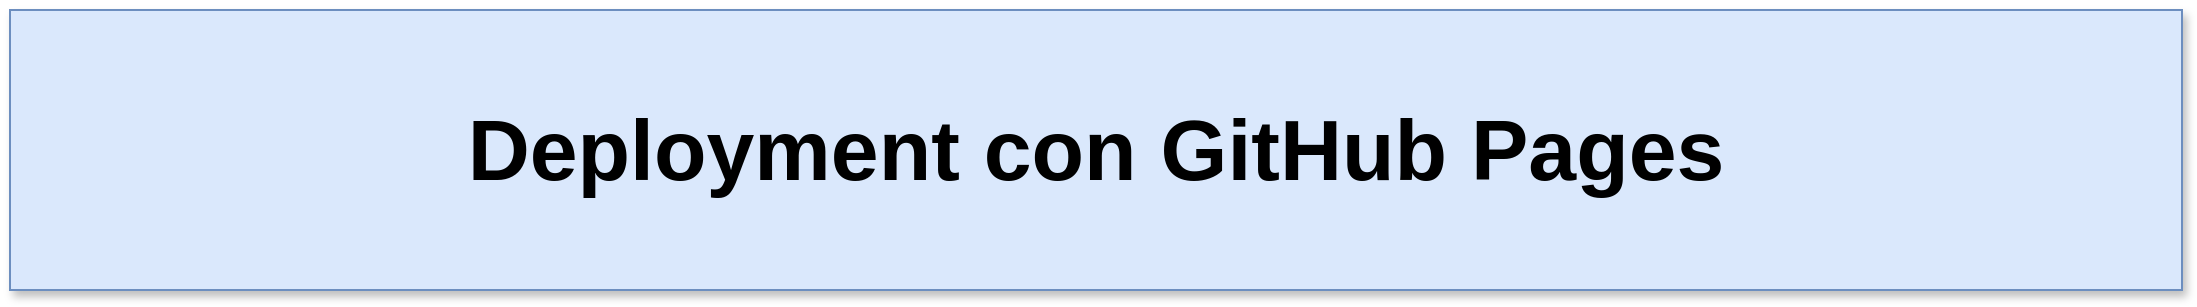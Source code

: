 <mxfile version="14.1.8" type="device" pages="4"><diagram id="hD3O90HdkTA4cO741P70" name="intro-1"><mxGraphModel dx="1398" dy="2106" grid="1" gridSize="10" guides="1" tooltips="1" connect="1" arrows="1" fold="1" page="1" pageScale="1" pageWidth="850" pageHeight="1400" math="0" shadow="0"><root><mxCell id="0"/><mxCell id="1" parent="0"/><mxCell id="wElGDZaeVAgzbxLIF-cZ-1" value="Deployment con GitHub Pages" style="rounded=0;whiteSpace=wrap;html=1;shadow=1;fontSize=43;fillColor=#dae8fc;strokeColor=#6c8ebf;fontStyle=1;" parent="1" vertex="1"><mxGeometry x="180" y="-70" width="1086" height="140" as="geometry"/></mxCell></root></mxGraphModel></diagram><diagram id="FbP-VsHVd_2Ik6Df_O-n" name="steps-2"><mxGraphModel dx="1398" dy="706" grid="1" gridSize="10" guides="1" tooltips="1" connect="1" arrows="1" fold="1" page="1" pageScale="1" pageWidth="850" pageHeight="1400" math="0" shadow="0"><root><mxCell id="raNkYxng2s4MoTEWjpk8-0"/><mxCell id="raNkYxng2s4MoTEWjpk8-1" parent="raNkYxng2s4MoTEWjpk8-0"/><mxCell id="cE2OAt3W0oe8wn831Dwi-0" value="Pasos usando Git/Github" style="rounded=0;whiteSpace=wrap;html=1;shadow=1;fontSize=43;fillColor=#dae8fc;strokeColor=#6c8ebf;fontStyle=1;" parent="raNkYxng2s4MoTEWjpk8-1" vertex="1"><mxGeometry x="180" y="30" width="1086" height="100" as="geometry"/></mxCell><mxCell id="m51b_JMxjoXLZzamOo-g-0" value="&lt;font style=&quot;font-size: 30px ; font-weight: normal&quot;&gt;Crea un repositorio en Github&lt;/font&gt;" style="rounded=0;whiteSpace=wrap;html=1;shadow=1;fontSize=43;fontStyle=1;" parent="raNkYxng2s4MoTEWjpk8-1" vertex="1"><mxGeometry x="180" y="150" width="1086" height="100" as="geometry"/></mxCell><mxCell id="m51b_JMxjoXLZzamOo-g-1" value="&lt;font style=&quot;font-size: 30px ; font-weight: normal&quot;&gt;En tu computadora inicializa un proyecto en React (CRA)&lt;/font&gt;" style="rounded=0;whiteSpace=wrap;html=1;shadow=1;fontSize=43;fontStyle=1;" parent="raNkYxng2s4MoTEWjpk8-1" vertex="1"><mxGeometry x="180" y="270" width="1086" height="100" as="geometry"/></mxCell><mxCell id="OHMMkiFFWpfiRTitAngS-0" value="&lt;span style=&quot;font-size: 30px ; font-weight: 400&quot;&gt;Empuja el código (prueba rápida)&lt;/span&gt;" style="rounded=0;whiteSpace=wrap;html=1;shadow=1;fontSize=43;fontStyle=1;" parent="raNkYxng2s4MoTEWjpk8-1" vertex="1"><mxGeometry x="180" y="390" width="1086" height="100" as="geometry"/></mxCell><mxCell id="OHMMkiFFWpfiRTitAngS-1" value="&lt;span style=&quot;font-size: 30px ; font-weight: 400&quot;&gt;Configura CI/CD usando Github Actions&lt;/span&gt;" style="rounded=0;whiteSpace=wrap;html=1;shadow=1;fontSize=43;fontStyle=1;fillColor=#fff2cc;strokeColor=#d6b656;" parent="raNkYxng2s4MoTEWjpk8-1" vertex="1"><mxGeometry x="180" y="510" width="1086" height="100" as="geometry"/></mxCell><mxCell id="HnoGJgU-cxdv8DPcj-Lf-0" value="CI = Continuous Integration" style="text;html=1;strokeColor=none;fillColor=none;align=center;verticalAlign=middle;whiteSpace=wrap;rounded=0;fontSize=27;fontColor=#4D4D4D;" parent="raNkYxng2s4MoTEWjpk8-1" vertex="1"><mxGeometry x="310" y="630" width="390" height="30" as="geometry"/></mxCell><mxCell id="HnoGJgU-cxdv8DPcj-Lf-1" value="CD = Continuous Deployment" style="text;html=1;strokeColor=none;fillColor=none;align=center;verticalAlign=middle;whiteSpace=wrap;rounded=0;fontSize=27;fontColor=#4D4D4D;" parent="raNkYxng2s4MoTEWjpk8-1" vertex="1"><mxGeometry x="750" y="630" width="390" height="30" as="geometry"/></mxCell></root></mxGraphModel></diagram><diagram id="776f3RUewLXEVBtuqLPy" name="actions-3"><mxGraphModel dx="1398" dy="706" grid="1" gridSize="10" guides="1" tooltips="1" connect="1" arrows="1" fold="1" page="1" pageScale="1" pageWidth="850" pageHeight="1400" math="0" shadow="0"><root><mxCell id="ZrjTeLcv3vlnJAu19SfJ-0"/><mxCell id="ZrjTeLcv3vlnJAu19SfJ-1" parent="ZrjTeLcv3vlnJAu19SfJ-0"/><mxCell id="b8J5T7q3KTl9NjUpcruL-17" style="edgeStyle=orthogonalEdgeStyle;rounded=0;orthogonalLoop=1;jettySize=auto;html=1;entryX=-0.005;entryY=0.298;entryDx=0;entryDy=0;fontSize=27;fontColor=#4D4D4D;entryPerimeter=0;" parent="ZrjTeLcv3vlnJAu19SfJ-1" source="b8J5T7q3KTl9NjUpcruL-1" target="b8J5T7q3KTl9NjUpcruL-7" edge="1"><mxGeometry relative="1" as="geometry"/></mxCell><mxCell id="b8J5T7q3KTl9NjUpcruL-1" value="Push" style="rounded=0;whiteSpace=wrap;html=1;fontSize=27;fontColor=#333333;align=center;fillColor=#f5f5f5;strokeColor=#666666;fontStyle=2" parent="ZrjTeLcv3vlnJAu19SfJ-1" vertex="1"><mxGeometry x="270" y="330" width="380" height="60" as="geometry"/></mxCell><mxCell id="b8J5T7q3KTl9NjUpcruL-2" value="Eventos" style="text;html=1;strokeColor=none;fillColor=none;align=center;verticalAlign=middle;whiteSpace=wrap;rounded=0;fontSize=30;fontColor=#4D4D4D;fontStyle=2" parent="ZrjTeLcv3vlnJAu19SfJ-1" vertex="1"><mxGeometry x="395" y="280" width="130" height="40" as="geometry"/></mxCell><mxCell id="b8J5T7q3KTl9NjUpcruL-13" style="edgeStyle=orthogonalEdgeStyle;rounded=0;orthogonalLoop=1;jettySize=auto;html=1;exitX=1;exitY=0.5;exitDx=0;exitDy=0;fontSize=27;fontColor=#4D4D4D;" parent="ZrjTeLcv3vlnJAu19SfJ-1" source="b8J5T7q3KTl9NjUpcruL-3" edge="1"><mxGeometry relative="1" as="geometry"><mxPoint x="740" y="360" as="targetPoint"/></mxGeometry></mxCell><mxCell id="b8J5T7q3KTl9NjUpcruL-3" value="Pull Request" style="rounded=0;whiteSpace=wrap;html=1;fontSize=27;fontColor=#333333;align=center;fillColor=#f5f5f5;strokeColor=#666666;fontStyle=2" parent="ZrjTeLcv3vlnJAu19SfJ-1" vertex="1"><mxGeometry x="270" y="390" width="380" height="60" as="geometry"/></mxCell><mxCell id="b8J5T7q3KTl9NjUpcruL-14" style="edgeStyle=orthogonalEdgeStyle;rounded=0;orthogonalLoop=1;jettySize=auto;html=1;exitX=1;exitY=0.5;exitDx=0;exitDy=0;fontSize=27;fontColor=#4D4D4D;" parent="ZrjTeLcv3vlnJAu19SfJ-1" source="b8J5T7q3KTl9NjUpcruL-4" edge="1"><mxGeometry relative="1" as="geometry"><mxPoint x="740" y="420" as="targetPoint"/></mxGeometry></mxCell><mxCell id="b8J5T7q3KTl9NjUpcruL-4" value="Fork" style="rounded=0;whiteSpace=wrap;html=1;fontSize=27;fontColor=#333333;align=center;fillColor=#f5f5f5;strokeColor=#666666;fontStyle=2" parent="ZrjTeLcv3vlnJAu19SfJ-1" vertex="1"><mxGeometry x="270" y="450" width="380" height="60" as="geometry"/></mxCell><mxCell id="b8J5T7q3KTl9NjUpcruL-16" style="edgeStyle=orthogonalEdgeStyle;rounded=0;orthogonalLoop=1;jettySize=auto;html=1;fontSize=27;fontColor=#4D4D4D;" parent="ZrjTeLcv3vlnJAu19SfJ-1" source="b8J5T7q3KTl9NjUpcruL-5" edge="1"><mxGeometry relative="1" as="geometry"><mxPoint x="740" y="480" as="targetPoint"/></mxGeometry></mxCell><mxCell id="b8J5T7q3KTl9NjUpcruL-5" value="Issues" style="rounded=0;whiteSpace=wrap;html=1;fontSize=27;fontColor=#333333;align=center;fillColor=#f5f5f5;strokeColor=#666666;fontStyle=2" parent="ZrjTeLcv3vlnJAu19SfJ-1" vertex="1"><mxGeometry x="270" y="510" width="380" height="60" as="geometry"/></mxCell><mxCell id="b8J5T7q3KTl9NjUpcruL-6" value="¡Muchos más...!" style="rounded=0;whiteSpace=wrap;html=1;fontSize=27;fontColor=#333333;align=center;fillColor=#f5f5f5;strokeColor=#666666;fontStyle=2" parent="ZrjTeLcv3vlnJAu19SfJ-1" vertex="1"><mxGeometry x="270" y="570" width="380" height="60" as="geometry"/></mxCell><mxCell id="b8J5T7q3KTl9NjUpcruL-7" value="" style="rounded=0;whiteSpace=wrap;html=1;fontSize=27;fontColor=#4D4D4D;align=center;" parent="ZrjTeLcv3vlnJAu19SfJ-1" vertex="1"><mxGeometry x="800" y="240" width="560" height="400" as="geometry"/></mxCell><mxCell id="b8J5T7q3KTl9NjUpcruL-8" value="&lt;span style=&quot;color: rgb(0, 0, 0); font-size: 33px; font-weight: 700;&quot;&gt;Repositorio en Github&lt;/span&gt;" style="rounded=0;whiteSpace=wrap;html=1;fontSize=33;fontColor=#4D4D4D;align=center;" parent="ZrjTeLcv3vlnJAu19SfJ-1" vertex="1"><mxGeometry x="800" y="240" width="560" height="60" as="geometry"/></mxCell><mxCell id="b8J5T7q3KTl9NjUpcruL-11" style="edgeStyle=orthogonalEdgeStyle;rounded=0;orthogonalLoop=1;jettySize=auto;html=1;entryX=0.5;entryY=0;entryDx=0;entryDy=0;fontSize=27;fontColor=#4D4D4D;" parent="ZrjTeLcv3vlnJAu19SfJ-1" source="b8J5T7q3KTl9NjUpcruL-9" target="b8J5T7q3KTl9NjUpcruL-10" edge="1"><mxGeometry relative="1" as="geometry"/></mxCell><mxCell id="b8J5T7q3KTl9NjUpcruL-9" value="¡Ocurrió un evento!" style="rounded=0;whiteSpace=wrap;html=1;fontSize=27;align=center;fillColor=#d5e8d4;strokeColor=#82b366;fontStyle=1" parent="ZrjTeLcv3vlnJAu19SfJ-1" vertex="1"><mxGeometry x="830" y="330" width="500" height="60" as="geometry"/></mxCell><mxCell id="b8J5T7q3KTl9NjUpcruL-10" value="Corre todos los flujos de trabajo relacionados con ese evento" style="rounded=0;whiteSpace=wrap;html=1;fontSize=27;align=center;fillColor=#d5e8d4;strokeColor=#82b366;fontStyle=1" parent="ZrjTeLcv3vlnJAu19SfJ-1" vertex="1"><mxGeometry x="830" y="450" width="500" height="100" as="geometry"/></mxCell></root></mxGraphModel></diagram><diagram id="2Q_tTIFP-I_auCCW7hiG" name="workflow-4"><mxGraphModel dx="1398" dy="706" grid="1" gridSize="10" guides="1" tooltips="1" connect="1" arrows="1" fold="1" page="1" pageScale="1" pageWidth="850" pageHeight="1400" math="0" shadow="0"><root><mxCell id="PJVAkAWZ0GZJSjKEnBDP-0"/><mxCell id="PJVAkAWZ0GZJSjKEnBDP-1" parent="PJVAkAWZ0GZJSjKEnBDP-0"/><mxCell id="WHl7I_p35cz3Ob8pxs7O-1" value="" style="rounded=0;whiteSpace=wrap;html=1;" parent="PJVAkAWZ0GZJSjKEnBDP-1" vertex="1"><mxGeometry x="380" y="90" width="940" height="590" as="geometry"/></mxCell><mxCell id="WHl7I_p35cz3Ob8pxs7O-2" value="Flujo de trabajo para hacer deploy de nuestra app en React" style="rounded=0;whiteSpace=wrap;html=1;fontSize=32;fontStyle=1" parent="PJVAkAWZ0GZJSjKEnBDP-1" vertex="1"><mxGeometry x="380" y="90" width="940" height="60" as="geometry"/></mxCell><mxCell id="WHl7I_p35cz3Ob8pxs7O-10" style="edgeStyle=orthogonalEdgeStyle;rounded=0;orthogonalLoop=1;jettySize=auto;html=1;entryX=0.5;entryY=0;entryDx=0;entryDy=0;fontSize=22;" parent="PJVAkAWZ0GZJSjKEnBDP-1" source="WHl7I_p35cz3Ob8pxs7O-3" target="WHl7I_p35cz3Ob8pxs7O-6" edge="1"><mxGeometry relative="1" as="geometry"/></mxCell><mxCell id="WHl7I_p35cz3Ob8pxs7O-3" value="Cuando el código sea empujado a la rama 'main'&lt;br style=&quot;font-size: 26px;&quot;&gt;y&lt;br style=&quot;font-size: 26px;&quot;&gt;el commit contenga cambios en la raíz del proyecto." style="rounded=0;whiteSpace=wrap;html=1;fontSize=26;fillColor=#dae8fc;strokeColor=#6c8ebf;fontStyle=1" parent="PJVAkAWZ0GZJSjKEnBDP-1" vertex="1"><mxGeometry x="405" y="170" width="890" height="110" as="geometry"/></mxCell><mxCell id="WHl7I_p35cz3Ob8pxs7O-4" value="" style="shape=curlyBracket;whiteSpace=wrap;html=1;rounded=1;fontSize=22;align=center;strokeWidth=2;" parent="PJVAkAWZ0GZJSjKEnBDP-1" vertex="1"><mxGeometry x="330" y="350" width="40" height="270" as="geometry"/></mxCell><mxCell id="WHl7I_p35cz3Ob8pxs7O-5" value="Comandos ejecutados &lt;br&gt;por una maquina virtual en Github" style="text;html=1;strokeColor=none;fillColor=none;align=center;verticalAlign=middle;whiteSpace=wrap;rounded=0;fontSize=22;" parent="PJVAkAWZ0GZJSjKEnBDP-1" vertex="1"><mxGeometry x="40" y="425" width="310" height="110" as="geometry"/></mxCell><mxCell id="WHl7I_p35cz3Ob8pxs7O-11" style="edgeStyle=orthogonalEdgeStyle;rounded=0;orthogonalLoop=1;jettySize=auto;html=1;entryX=0.5;entryY=0;entryDx=0;entryDy=0;fontSize=22;" parent="PJVAkAWZ0GZJSjKEnBDP-1" source="WHl7I_p35cz3Ob8pxs7O-6" target="WHl7I_p35cz3Ob8pxs7O-8" edge="1"><mxGeometry relative="1" as="geometry"/></mxCell><mxCell id="WHl7I_p35cz3Ob8pxs7O-6" value="Ubícate en la raíz del proyecto" style="rounded=0;whiteSpace=wrap;html=1;fontSize=22;fillColor=#d5e8d4;strokeColor=#82b366;fontStyle=1" parent="PJVAkAWZ0GZJSjKEnBDP-1" vertex="1"><mxGeometry x="407.5" y="320" width="885" height="60" as="geometry"/></mxCell><mxCell id="WHl7I_p35cz3Ob8pxs7O-14" style="edgeStyle=orthogonalEdgeStyle;rounded=0;orthogonalLoop=1;jettySize=auto;html=1;entryX=0.5;entryY=0;entryDx=0;entryDy=0;fontSize=22;" parent="PJVAkAWZ0GZJSjKEnBDP-1" source="WHl7I_p35cz3Ob8pxs7O-8" target="WHl7I_p35cz3Ob8pxs7O-13" edge="1"><mxGeometry relative="1" as="geometry"/></mxCell><mxCell id="WHl7I_p35cz3Ob8pxs7O-8" value="Instala dependencias" style="rounded=0;whiteSpace=wrap;html=1;fontSize=22;fillColor=#d5e8d4;strokeColor=#82b366;fontStyle=1" parent="PJVAkAWZ0GZJSjKEnBDP-1" vertex="1"><mxGeometry x="407.5" y="410" width="885" height="60" as="geometry"/></mxCell><mxCell id="WHl7I_p35cz3Ob8pxs7O-17" style="edgeStyle=orthogonalEdgeStyle;rounded=0;orthogonalLoop=1;jettySize=auto;html=1;entryX=0.5;entryY=0;entryDx=0;entryDy=0;fontSize=26;" parent="PJVAkAWZ0GZJSjKEnBDP-1" source="WHl7I_p35cz3Ob8pxs7O-13" target="WHl7I_p35cz3Ob8pxs7O-16" edge="1"><mxGeometry relative="1" as="geometry"/></mxCell><mxCell id="WHl7I_p35cz3Ob8pxs7O-13" value="Crea una versión de producción" style="rounded=0;whiteSpace=wrap;html=1;fontSize=22;fillColor=#d5e8d4;strokeColor=#82b366;fontStyle=1" parent="PJVAkAWZ0GZJSjKEnBDP-1" vertex="1"><mxGeometry x="407.5" y="500" width="885" height="60" as="geometry"/></mxCell><mxCell id="WHl7I_p35cz3Ob8pxs7O-16" value="Crea una rama llamada 'gh-pages' y copia todos los archivos estáticos" style="rounded=0;whiteSpace=wrap;html=1;fontSize=22;fillColor=#d5e8d4;strokeColor=#82b366;fontStyle=1" parent="PJVAkAWZ0GZJSjKEnBDP-1" vertex="1"><mxGeometry x="407.5" y="590" width="885" height="60" as="geometry"/></mxCell></root></mxGraphModel></diagram></mxfile>